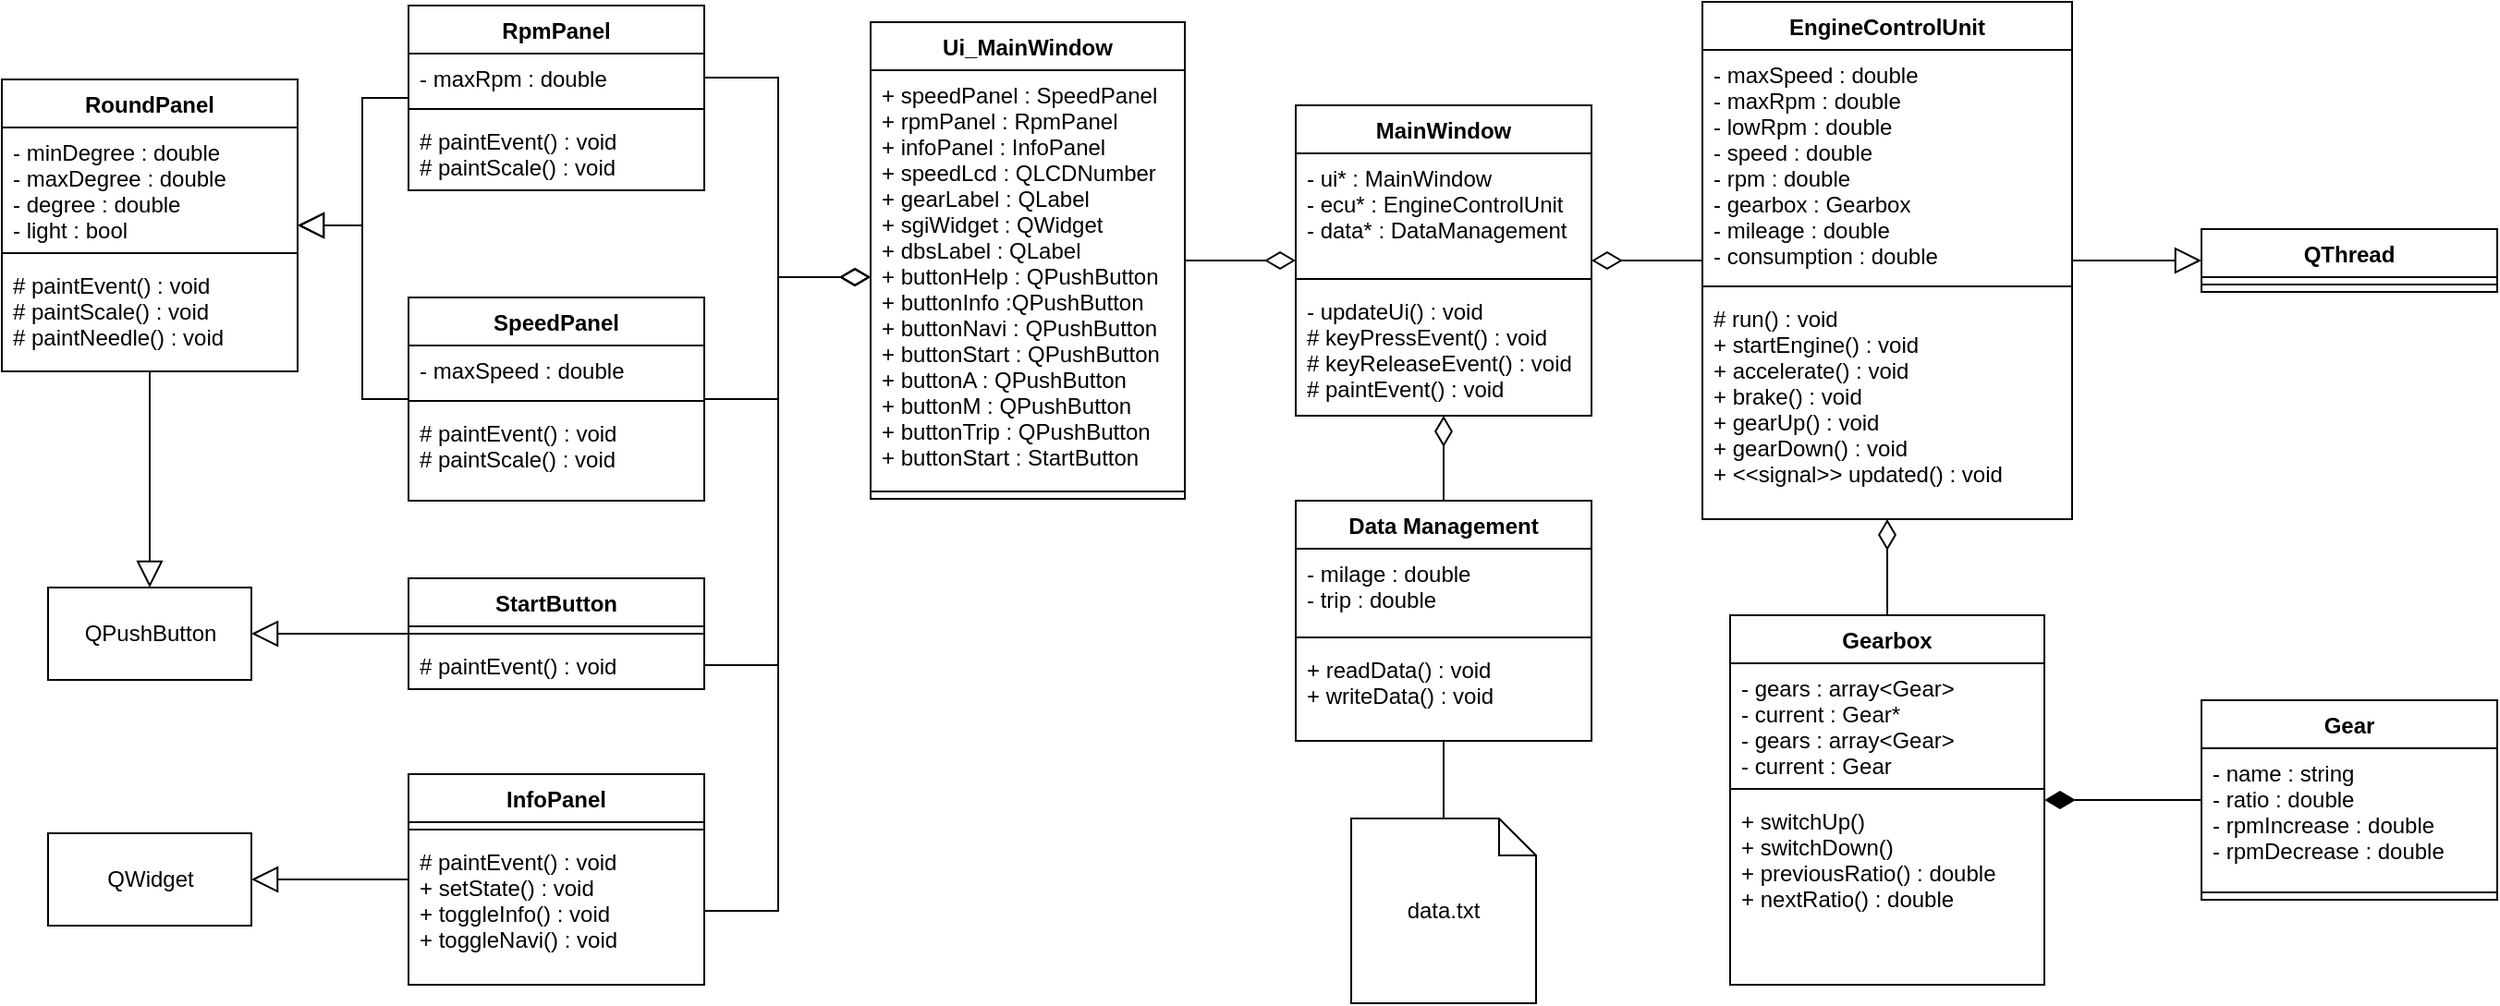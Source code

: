 <mxfile version="14.6.10" type="device"><diagram id="3vPUKMxl0UozYvBiOm-y" name="Page-1"><mxGraphModel dx="1422" dy="733" grid="1" gridSize="10" guides="1" tooltips="1" connect="1" arrows="1" fold="1" page="1" pageScale="1" pageWidth="1800" pageHeight="800" math="0" shadow="0"><root><mxCell id="0"/><mxCell id="1" parent="0"/><mxCell id="7wFkJf_Lnp3BCsqovya8-15" style="edgeStyle=orthogonalEdgeStyle;rounded=0;orthogonalLoop=1;jettySize=auto;html=1;endArrow=block;endFill=0;endSize=12;" edge="1" parent="1" source="v9LxDkt_DjPsTtYSKdHz-2" target="v9LxDkt_DjPsTtYSKdHz-20"><mxGeometry relative="1" as="geometry"/></mxCell><mxCell id="v9LxDkt_DjPsTtYSKdHz-2" value="RoundPanel" style="swimlane;fontStyle=1;align=center;verticalAlign=top;childLayout=stackLayout;horizontal=1;startSize=26;horizontalStack=0;resizeParent=1;resizeParentMax=0;resizeLast=0;collapsible=1;marginBottom=0;" parent="1" vertex="1"><mxGeometry x="190" y="150" width="160" height="158" as="geometry"/></mxCell><mxCell id="v9LxDkt_DjPsTtYSKdHz-3" value="- minDegree : double&#xA;- maxDegree : double&#xA;- degree : double&#xA;- light : bool" style="text;strokeColor=none;fillColor=none;align=left;verticalAlign=top;spacingLeft=4;spacingRight=4;overflow=hidden;rotatable=0;points=[[0,0.5],[1,0.5]];portConstraint=eastwest;" parent="v9LxDkt_DjPsTtYSKdHz-2" vertex="1"><mxGeometry y="26" width="160" height="64" as="geometry"/></mxCell><mxCell id="v9LxDkt_DjPsTtYSKdHz-4" value="" style="line;strokeWidth=1;fillColor=none;align=left;verticalAlign=middle;spacingTop=-1;spacingLeft=3;spacingRight=3;rotatable=0;labelPosition=right;points=[];portConstraint=eastwest;" parent="v9LxDkt_DjPsTtYSKdHz-2" vertex="1"><mxGeometry y="90" width="160" height="8" as="geometry"/></mxCell><mxCell id="v9LxDkt_DjPsTtYSKdHz-5" value="# paintEvent() : void&#xA;# paintScale() : void&#xA;# paintNeedle() : void" style="text;strokeColor=none;fillColor=none;align=left;verticalAlign=top;spacingLeft=4;spacingRight=4;overflow=hidden;rotatable=0;points=[[0,0.5],[1,0.5]];portConstraint=eastwest;" parent="v9LxDkt_DjPsTtYSKdHz-2" vertex="1"><mxGeometry y="98" width="160" height="60" as="geometry"/></mxCell><mxCell id="7wFkJf_Lnp3BCsqovya8-17" style="edgeStyle=orthogonalEdgeStyle;rounded=0;orthogonalLoop=1;jettySize=auto;html=1;endArrow=block;endFill=0;endSize=12;" edge="1" parent="1" source="v9LxDkt_DjPsTtYSKdHz-6" target="v9LxDkt_DjPsTtYSKdHz-2"><mxGeometry relative="1" as="geometry"/></mxCell><mxCell id="v9LxDkt_DjPsTtYSKdHz-6" value="RpmPanel" style="swimlane;fontStyle=1;align=center;verticalAlign=top;childLayout=stackLayout;horizontal=1;startSize=26;horizontalStack=0;resizeParent=1;resizeParentMax=0;resizeLast=0;collapsible=1;marginBottom=0;" parent="1" vertex="1"><mxGeometry x="410" y="110" width="160" height="100" as="geometry"/></mxCell><mxCell id="v9LxDkt_DjPsTtYSKdHz-7" value="- maxRpm : double" style="text;strokeColor=none;fillColor=none;align=left;verticalAlign=top;spacingLeft=4;spacingRight=4;overflow=hidden;rotatable=0;points=[[0,0.5],[1,0.5]];portConstraint=eastwest;" parent="v9LxDkt_DjPsTtYSKdHz-6" vertex="1"><mxGeometry y="26" width="160" height="26" as="geometry"/></mxCell><mxCell id="v9LxDkt_DjPsTtYSKdHz-8" value="" style="line;strokeWidth=1;fillColor=none;align=left;verticalAlign=middle;spacingTop=-1;spacingLeft=3;spacingRight=3;rotatable=0;labelPosition=right;points=[];portConstraint=eastwest;" parent="v9LxDkt_DjPsTtYSKdHz-6" vertex="1"><mxGeometry y="52" width="160" height="8" as="geometry"/></mxCell><mxCell id="v9LxDkt_DjPsTtYSKdHz-9" value="# paintEvent() : void&#xA;# paintScale() : void" style="text;strokeColor=none;fillColor=none;align=left;verticalAlign=top;spacingLeft=4;spacingRight=4;overflow=hidden;rotatable=0;points=[[0,0.5],[1,0.5]];portConstraint=eastwest;" parent="v9LxDkt_DjPsTtYSKdHz-6" vertex="1"><mxGeometry y="60" width="160" height="40" as="geometry"/></mxCell><mxCell id="7wFkJf_Lnp3BCsqovya8-10" style="edgeStyle=orthogonalEdgeStyle;rounded=0;orthogonalLoop=1;jettySize=auto;html=1;endArrow=diamondThin;endFill=0;endSize=14;" edge="1" parent="1" source="v9LxDkt_DjPsTtYSKdHz-10" target="v9LxDkt_DjPsTtYSKdHz-17"><mxGeometry relative="1" as="geometry"/></mxCell><mxCell id="7wFkJf_Lnp3BCsqovya8-18" style="edgeStyle=orthogonalEdgeStyle;rounded=0;orthogonalLoop=1;jettySize=auto;html=1;endArrow=block;endFill=0;endSize=12;" edge="1" parent="1" source="v9LxDkt_DjPsTtYSKdHz-10" target="v9LxDkt_DjPsTtYSKdHz-2"><mxGeometry relative="1" as="geometry"/></mxCell><mxCell id="v9LxDkt_DjPsTtYSKdHz-10" value="SpeedPanel" style="swimlane;fontStyle=1;align=center;verticalAlign=top;childLayout=stackLayout;horizontal=1;startSize=26;horizontalStack=0;resizeParent=1;resizeParentMax=0;resizeLast=0;collapsible=1;marginBottom=0;" parent="1" vertex="1"><mxGeometry x="410" y="268" width="160" height="110" as="geometry"/></mxCell><mxCell id="v9LxDkt_DjPsTtYSKdHz-11" value="- maxSpeed : double" style="text;strokeColor=none;fillColor=none;align=left;verticalAlign=top;spacingLeft=4;spacingRight=4;overflow=hidden;rotatable=0;points=[[0,0.5],[1,0.5]];portConstraint=eastwest;" parent="v9LxDkt_DjPsTtYSKdHz-10" vertex="1"><mxGeometry y="26" width="160" height="26" as="geometry"/></mxCell><mxCell id="v9LxDkt_DjPsTtYSKdHz-12" value="" style="line;strokeWidth=1;fillColor=none;align=left;verticalAlign=middle;spacingTop=-1;spacingLeft=3;spacingRight=3;rotatable=0;labelPosition=right;points=[];portConstraint=eastwest;" parent="v9LxDkt_DjPsTtYSKdHz-10" vertex="1"><mxGeometry y="52" width="160" height="8" as="geometry"/></mxCell><mxCell id="v9LxDkt_DjPsTtYSKdHz-13" value="# paintEvent() : void&#xA;# paintScale() : void" style="text;strokeColor=none;fillColor=none;align=left;verticalAlign=top;spacingLeft=4;spacingRight=4;overflow=hidden;rotatable=0;points=[[0,0.5],[1,0.5]];portConstraint=eastwest;" parent="v9LxDkt_DjPsTtYSKdHz-10" vertex="1"><mxGeometry y="60" width="160" height="50" as="geometry"/></mxCell><mxCell id="7wFkJf_Lnp3BCsqovya8-25" style="edgeStyle=orthogonalEdgeStyle;rounded=0;orthogonalLoop=1;jettySize=auto;html=1;endArrow=diamondThin;endFill=0;endSize=14;" edge="1" parent="1" source="v9LxDkt_DjPsTtYSKdHz-16" target="v9LxDkt_DjPsTtYSKdHz-38"><mxGeometry relative="1" as="geometry"/></mxCell><mxCell id="v9LxDkt_DjPsTtYSKdHz-16" value="Ui_MainWindow" style="swimlane;fontStyle=1;align=center;verticalAlign=top;childLayout=stackLayout;horizontal=1;startSize=26;horizontalStack=0;resizeParent=1;resizeParentMax=0;resizeLast=0;collapsible=1;marginBottom=0;" parent="1" vertex="1"><mxGeometry x="660" y="119" width="170" height="258" as="geometry"/></mxCell><mxCell id="v9LxDkt_DjPsTtYSKdHz-17" value="+ speedPanel : SpeedPanel&#xA;+ rpmPanel : RpmPanel&#xA;+ infoPanel : InfoPanel&#xA;+ speedLcd : QLCDNumber&#xA;+ gearLabel : QLabel&#xA;+ sgiWidget : QWidget&#xA;+ dbsLabel : QLabel&#xA;+ buttonHelp : QPushButton&#xA;+ buttonInfo :QPushButton&#xA;+ buttonNavi : QPushButton&#xA;+ buttonStart : QPushButton&#xA;+ buttonA : QPushButton&#xA;+ buttonM : QPushButton&#xA;+ buttonTrip : QPushButton&#xA;+ buttonStart : StartButton" style="text;strokeColor=none;fillColor=none;align=left;verticalAlign=top;spacingLeft=4;spacingRight=4;overflow=hidden;rotatable=0;points=[[0,0.5],[1,0.5]];portConstraint=eastwest;" parent="v9LxDkt_DjPsTtYSKdHz-16" vertex="1"><mxGeometry y="26" width="170" height="224" as="geometry"/></mxCell><mxCell id="v9LxDkt_DjPsTtYSKdHz-18" value="" style="line;strokeWidth=1;fillColor=none;align=left;verticalAlign=middle;spacingTop=-1;spacingLeft=3;spacingRight=3;rotatable=0;labelPosition=right;points=[];portConstraint=eastwest;" parent="v9LxDkt_DjPsTtYSKdHz-16" vertex="1"><mxGeometry y="250" width="170" height="8" as="geometry"/></mxCell><mxCell id="v9LxDkt_DjPsTtYSKdHz-20" value="QPushButton" style="html=1;" parent="1" vertex="1"><mxGeometry x="215" y="425" width="110" height="50" as="geometry"/></mxCell><mxCell id="7wFkJf_Lnp3BCsqovya8-14" style="edgeStyle=orthogonalEdgeStyle;rounded=0;orthogonalLoop=1;jettySize=auto;html=1;endArrow=block;endFill=0;endSize=12;" edge="1" parent="1" source="v9LxDkt_DjPsTtYSKdHz-24" target="v9LxDkt_DjPsTtYSKdHz-20"><mxGeometry relative="1" as="geometry"/></mxCell><mxCell id="v9LxDkt_DjPsTtYSKdHz-24" value="StartButton" style="swimlane;fontStyle=1;align=center;verticalAlign=top;childLayout=stackLayout;horizontal=1;startSize=26;horizontalStack=0;resizeParent=1;resizeParentMax=0;resizeLast=0;collapsible=1;marginBottom=0;" parent="1" vertex="1"><mxGeometry x="410" y="420" width="160" height="60" as="geometry"/></mxCell><mxCell id="v9LxDkt_DjPsTtYSKdHz-26" value="" style="line;strokeWidth=1;fillColor=none;align=left;verticalAlign=middle;spacingTop=-1;spacingLeft=3;spacingRight=3;rotatable=0;labelPosition=right;points=[];portConstraint=eastwest;" parent="v9LxDkt_DjPsTtYSKdHz-24" vertex="1"><mxGeometry y="26" width="160" height="8" as="geometry"/></mxCell><mxCell id="v9LxDkt_DjPsTtYSKdHz-27" value="# paintEvent() : void" style="text;strokeColor=none;fillColor=none;align=left;verticalAlign=top;spacingLeft=4;spacingRight=4;overflow=hidden;rotatable=0;points=[[0,0.5],[1,0.5]];portConstraint=eastwest;" parent="v9LxDkt_DjPsTtYSKdHz-24" vertex="1"><mxGeometry y="34" width="160" height="26" as="geometry"/></mxCell><mxCell id="v9LxDkt_DjPsTtYSKdHz-31" value="QWidget" style="html=1;" parent="1" vertex="1"><mxGeometry x="215" y="558" width="110" height="50" as="geometry"/></mxCell><mxCell id="7wFkJf_Lnp3BCsqovya8-16" style="edgeStyle=orthogonalEdgeStyle;rounded=0;orthogonalLoop=1;jettySize=auto;html=1;endArrow=block;endFill=0;endSize=12;" edge="1" parent="1" source="v9LxDkt_DjPsTtYSKdHz-32" target="v9LxDkt_DjPsTtYSKdHz-31"><mxGeometry relative="1" as="geometry"/></mxCell><mxCell id="v9LxDkt_DjPsTtYSKdHz-32" value="InfoPanel" style="swimlane;fontStyle=1;align=center;verticalAlign=top;childLayout=stackLayout;horizontal=1;startSize=26;horizontalStack=0;resizeParent=1;resizeParentMax=0;resizeLast=0;collapsible=1;marginBottom=0;" parent="1" vertex="1"><mxGeometry x="410" y="526" width="160" height="114" as="geometry"/></mxCell><mxCell id="v9LxDkt_DjPsTtYSKdHz-34" value="" style="line;strokeWidth=1;fillColor=none;align=left;verticalAlign=middle;spacingTop=-1;spacingLeft=3;spacingRight=3;rotatable=0;labelPosition=right;points=[];portConstraint=eastwest;" parent="v9LxDkt_DjPsTtYSKdHz-32" vertex="1"><mxGeometry y="26" width="160" height="8" as="geometry"/></mxCell><mxCell id="v9LxDkt_DjPsTtYSKdHz-35" value="# paintEvent() : void&#xA;+ setState() : void&#xA;+ toggleInfo() : void&#xA;+ toggleNavi() : void" style="text;strokeColor=none;fillColor=none;align=left;verticalAlign=top;spacingLeft=4;spacingRight=4;overflow=hidden;rotatable=0;points=[[0,0.5],[1,0.5]];portConstraint=eastwest;" parent="v9LxDkt_DjPsTtYSKdHz-32" vertex="1"><mxGeometry y="34" width="160" height="80" as="geometry"/></mxCell><mxCell id="v9LxDkt_DjPsTtYSKdHz-38" value="MainWindow" style="swimlane;fontStyle=1;align=center;verticalAlign=top;childLayout=stackLayout;horizontal=1;startSize=26;horizontalStack=0;resizeParent=1;resizeParentMax=0;resizeLast=0;collapsible=1;marginBottom=0;" parent="1" vertex="1"><mxGeometry x="890" y="164" width="160" height="168" as="geometry"/></mxCell><mxCell id="v9LxDkt_DjPsTtYSKdHz-39" value="- ui* : MainWindow&#xA;- ecu* : EngineControlUnit&#xA;- data* : DataManagement&#xA;" style="text;strokeColor=none;fillColor=none;align=left;verticalAlign=top;spacingLeft=4;spacingRight=4;overflow=hidden;rotatable=0;points=[[0,0.5],[1,0.5]];portConstraint=eastwest;" parent="v9LxDkt_DjPsTtYSKdHz-38" vertex="1"><mxGeometry y="26" width="160" height="64" as="geometry"/></mxCell><mxCell id="v9LxDkt_DjPsTtYSKdHz-40" value="" style="line;strokeWidth=1;fillColor=none;align=left;verticalAlign=middle;spacingTop=-1;spacingLeft=3;spacingRight=3;rotatable=0;labelPosition=right;points=[];portConstraint=eastwest;" parent="v9LxDkt_DjPsTtYSKdHz-38" vertex="1"><mxGeometry y="90" width="160" height="8" as="geometry"/></mxCell><mxCell id="v9LxDkt_DjPsTtYSKdHz-41" value="- updateUi() : void&#xA;# keyPressEvent() : void&#xA;# keyReleaseEvent() : void&#xA;# paintEvent() : void" style="text;strokeColor=none;fillColor=none;align=left;verticalAlign=top;spacingLeft=4;spacingRight=4;overflow=hidden;rotatable=0;points=[[0,0.5],[1,0.5]];portConstraint=eastwest;" parent="v9LxDkt_DjPsTtYSKdHz-38" vertex="1"><mxGeometry y="98" width="160" height="70" as="geometry"/></mxCell><mxCell id="7wFkJf_Lnp3BCsqovya8-23" style="edgeStyle=orthogonalEdgeStyle;rounded=0;orthogonalLoop=1;jettySize=auto;html=1;endArrow=diamondThin;endFill=0;endSize=14;" edge="1" parent="1" source="v9LxDkt_DjPsTtYSKdHz-43" target="v9LxDkt_DjPsTtYSKdHz-38"><mxGeometry relative="1" as="geometry"/></mxCell><mxCell id="v9LxDkt_DjPsTtYSKdHz-43" value="Data Management" style="swimlane;fontStyle=1;align=center;verticalAlign=top;childLayout=stackLayout;horizontal=1;startSize=26;horizontalStack=0;resizeParent=1;resizeParentMax=0;resizeLast=0;collapsible=1;marginBottom=0;" parent="1" vertex="1"><mxGeometry x="890" y="378" width="160" height="130" as="geometry"/></mxCell><mxCell id="v9LxDkt_DjPsTtYSKdHz-44" value="- milage : double&#xA;- trip : double" style="text;strokeColor=none;fillColor=none;align=left;verticalAlign=top;spacingLeft=4;spacingRight=4;overflow=hidden;rotatable=0;points=[[0,0.5],[1,0.5]];portConstraint=eastwest;" parent="v9LxDkt_DjPsTtYSKdHz-43" vertex="1"><mxGeometry y="26" width="160" height="44" as="geometry"/></mxCell><mxCell id="v9LxDkt_DjPsTtYSKdHz-45" value="" style="line;strokeWidth=1;fillColor=none;align=left;verticalAlign=middle;spacingTop=-1;spacingLeft=3;spacingRight=3;rotatable=0;labelPosition=right;points=[];portConstraint=eastwest;" parent="v9LxDkt_DjPsTtYSKdHz-43" vertex="1"><mxGeometry y="70" width="160" height="8" as="geometry"/></mxCell><mxCell id="v9LxDkt_DjPsTtYSKdHz-46" value="+ readData() : void&#xA;+ writeData() : void" style="text;strokeColor=none;fillColor=none;align=left;verticalAlign=top;spacingLeft=4;spacingRight=4;overflow=hidden;rotatable=0;points=[[0,0.5],[1,0.5]];portConstraint=eastwest;" parent="v9LxDkt_DjPsTtYSKdHz-43" vertex="1"><mxGeometry y="78" width="160" height="52" as="geometry"/></mxCell><mxCell id="v9LxDkt_DjPsTtYSKdHz-48" value="data.txt" style="shape=note;size=20;whiteSpace=wrap;html=1;" parent="1" vertex="1"><mxGeometry x="920" y="550" width="100" height="100" as="geometry"/></mxCell><mxCell id="v9LxDkt_DjPsTtYSKdHz-49" value="" style="endArrow=none;endFill=0;endSize=12;html=1;rounded=0;exitX=0.5;exitY=0;exitDx=0;exitDy=0;exitPerimeter=0;" parent="1" source="v9LxDkt_DjPsTtYSKdHz-48" target="v9LxDkt_DjPsTtYSKdHz-46" edge="1"><mxGeometry width="160" relative="1" as="geometry"><mxPoint x="1020" y="548" as="sourcePoint"/><mxPoint x="1180" y="548" as="targetPoint"/></mxGeometry></mxCell><mxCell id="7wFkJf_Lnp3BCsqovya8-3" style="edgeStyle=orthogonalEdgeStyle;rounded=0;orthogonalLoop=1;jettySize=auto;html=1;endArrow=block;endFill=0;endSize=12;" edge="1" parent="1" source="v9LxDkt_DjPsTtYSKdHz-50" target="v9LxDkt_DjPsTtYSKdHz-65"><mxGeometry relative="1" as="geometry"/></mxCell><mxCell id="7wFkJf_Lnp3BCsqovya8-21" style="edgeStyle=orthogonalEdgeStyle;rounded=0;orthogonalLoop=1;jettySize=auto;html=1;endArrow=diamondThin;endFill=0;endSize=14;" edge="1" parent="1" source="v9LxDkt_DjPsTtYSKdHz-50" target="v9LxDkt_DjPsTtYSKdHz-38"><mxGeometry relative="1" as="geometry"/></mxCell><mxCell id="v9LxDkt_DjPsTtYSKdHz-50" value="EngineControlUnit" style="swimlane;fontStyle=1;align=center;verticalAlign=top;childLayout=stackLayout;horizontal=1;startSize=26;horizontalStack=0;resizeParent=1;resizeParentMax=0;resizeLast=0;collapsible=1;marginBottom=0;" parent="1" vertex="1"><mxGeometry x="1110" y="108" width="200" height="280" as="geometry"/></mxCell><mxCell id="v9LxDkt_DjPsTtYSKdHz-51" value="- maxSpeed : double&#xA;- maxRpm : double&#xA;- lowRpm : double&#xA;- speed : double&#xA;- rpm : double&#xA;- gearbox : Gearbox&#xA;- mileage : double&#xA;- consumption : double" style="text;strokeColor=none;fillColor=none;align=left;verticalAlign=top;spacingLeft=4;spacingRight=4;overflow=hidden;rotatable=0;points=[[0,0.5],[1,0.5]];portConstraint=eastwest;" parent="v9LxDkt_DjPsTtYSKdHz-50" vertex="1"><mxGeometry y="26" width="200" height="124" as="geometry"/></mxCell><mxCell id="v9LxDkt_DjPsTtYSKdHz-52" value="" style="line;strokeWidth=1;fillColor=none;align=left;verticalAlign=middle;spacingTop=-1;spacingLeft=3;spacingRight=3;rotatable=0;labelPosition=right;points=[];portConstraint=eastwest;" parent="v9LxDkt_DjPsTtYSKdHz-50" vertex="1"><mxGeometry y="150" width="200" height="8" as="geometry"/></mxCell><mxCell id="v9LxDkt_DjPsTtYSKdHz-53" value="# run() : void&#xA;+ startEngine() : void&#xA;+ accelerate() : void&#xA;+ brake() : void&#xA;+ gearUp() : void&#xA;+ gearDown() : void&#xA;+ &lt;&lt;signal&gt;&gt; updated() : void" style="text;strokeColor=none;fillColor=none;align=left;verticalAlign=top;spacingLeft=4;spacingRight=4;overflow=hidden;rotatable=0;points=[[0,0.5],[1,0.5]];portConstraint=eastwest;" parent="v9LxDkt_DjPsTtYSKdHz-50" vertex="1"><mxGeometry y="158" width="200" height="122" as="geometry"/></mxCell><mxCell id="7wFkJf_Lnp3BCsqovya8-24" style="edgeStyle=orthogonalEdgeStyle;rounded=0;orthogonalLoop=1;jettySize=auto;html=1;endArrow=diamondThin;endFill=0;endSize=14;" edge="1" parent="1" source="v9LxDkt_DjPsTtYSKdHz-55" target="v9LxDkt_DjPsTtYSKdHz-50"><mxGeometry relative="1" as="geometry"/></mxCell><mxCell id="v9LxDkt_DjPsTtYSKdHz-55" value="Gearbox" style="swimlane;fontStyle=1;align=center;verticalAlign=top;childLayout=stackLayout;horizontal=1;startSize=26;horizontalStack=0;resizeParent=1;resizeParentMax=0;resizeLast=0;collapsible=1;marginBottom=0;rotation=0;" parent="1" vertex="1"><mxGeometry x="1125" y="440" width="170" height="200" as="geometry"/></mxCell><mxCell id="v9LxDkt_DjPsTtYSKdHz-56" value="- gears : array&lt;Gear&gt;&#xA;- current : Gear*&#xA;- gears : array&lt;Gear&gt;&#xA;- current : Gear" style="text;strokeColor=none;fillColor=none;align=left;verticalAlign=top;spacingLeft=4;spacingRight=4;overflow=hidden;rotatable=0;points=[[0,0.5],[1,0.5]];portConstraint=eastwest;rotation=0;" parent="v9LxDkt_DjPsTtYSKdHz-55" vertex="1"><mxGeometry y="26" width="170" height="64" as="geometry"/></mxCell><mxCell id="v9LxDkt_DjPsTtYSKdHz-57" value="" style="line;strokeWidth=1;fillColor=none;align=left;verticalAlign=middle;spacingTop=-1;spacingLeft=3;spacingRight=3;rotatable=0;labelPosition=right;points=[];portConstraint=eastwest;rotation=0;" parent="v9LxDkt_DjPsTtYSKdHz-55" vertex="1"><mxGeometry y="90" width="170" height="8" as="geometry"/></mxCell><mxCell id="v9LxDkt_DjPsTtYSKdHz-58" value="+ switchUp()&#xA;+ switchDown()&#xA;+ previousRatio() : double&#xA;+ nextRatio() : double" style="text;strokeColor=none;fillColor=none;align=left;verticalAlign=top;spacingLeft=4;spacingRight=4;overflow=hidden;rotatable=0;points=[[0,0.5],[1,0.5]];portConstraint=eastwest;rotation=0;" parent="v9LxDkt_DjPsTtYSKdHz-55" vertex="1"><mxGeometry y="98" width="170" height="102" as="geometry"/></mxCell><mxCell id="7wFkJf_Lnp3BCsqovya8-22" style="edgeStyle=orthogonalEdgeStyle;rounded=0;orthogonalLoop=1;jettySize=auto;html=1;endArrow=diamondThin;endFill=1;endSize=14;" edge="1" parent="1" source="v9LxDkt_DjPsTtYSKdHz-60" target="v9LxDkt_DjPsTtYSKdHz-55"><mxGeometry relative="1" as="geometry"/></mxCell><mxCell id="v9LxDkt_DjPsTtYSKdHz-60" value="Gear" style="swimlane;fontStyle=1;align=center;verticalAlign=top;childLayout=stackLayout;horizontal=1;startSize=26;horizontalStack=0;resizeParent=1;resizeParentMax=0;resizeLast=0;collapsible=1;marginBottom=0;" parent="1" vertex="1"><mxGeometry x="1380" y="486" width="160" height="108" as="geometry"/></mxCell><mxCell id="v9LxDkt_DjPsTtYSKdHz-61" value="- name : string&#xA;- ratio : double&#xA;- rpmIncrease : double&#xA;- rpmDecrease : double" style="text;strokeColor=none;fillColor=none;align=left;verticalAlign=top;spacingLeft=4;spacingRight=4;overflow=hidden;rotatable=0;points=[[0,0.5],[1,0.5]];portConstraint=eastwest;" parent="v9LxDkt_DjPsTtYSKdHz-60" vertex="1"><mxGeometry y="26" width="160" height="74" as="geometry"/></mxCell><mxCell id="v9LxDkt_DjPsTtYSKdHz-62" value="" style="line;strokeWidth=1;fillColor=none;align=left;verticalAlign=middle;spacingTop=-1;spacingLeft=3;spacingRight=3;rotatable=0;labelPosition=right;points=[];portConstraint=eastwest;" parent="v9LxDkt_DjPsTtYSKdHz-60" vertex="1"><mxGeometry y="100" width="160" height="8" as="geometry"/></mxCell><mxCell id="v9LxDkt_DjPsTtYSKdHz-65" value="QThread" style="swimlane;fontStyle=1;align=center;verticalAlign=top;childLayout=stackLayout;horizontal=1;startSize=26;horizontalStack=0;resizeParent=1;resizeParentMax=0;resizeLast=0;collapsible=1;marginBottom=0;" parent="1" vertex="1"><mxGeometry x="1380" y="231" width="160" height="34" as="geometry"/></mxCell><mxCell id="v9LxDkt_DjPsTtYSKdHz-67" value="" style="line;strokeWidth=1;fillColor=none;align=left;verticalAlign=middle;spacingTop=-1;spacingLeft=3;spacingRight=3;rotatable=0;labelPosition=right;points=[];portConstraint=eastwest;" parent="v9LxDkt_DjPsTtYSKdHz-65" vertex="1"><mxGeometry y="26" width="160" height="8" as="geometry"/></mxCell><mxCell id="7wFkJf_Lnp3BCsqovya8-9" style="edgeStyle=orthogonalEdgeStyle;rounded=0;orthogonalLoop=1;jettySize=auto;html=1;endArrow=diamondThin;endFill=0;endSize=14;" edge="1" parent="1" source="v9LxDkt_DjPsTtYSKdHz-7" target="v9LxDkt_DjPsTtYSKdHz-17"><mxGeometry relative="1" as="geometry"/></mxCell><mxCell id="7wFkJf_Lnp3BCsqovya8-11" style="edgeStyle=orthogonalEdgeStyle;rounded=0;orthogonalLoop=1;jettySize=auto;html=1;endArrow=diamondThin;endFill=0;endSize=14;" edge="1" parent="1" source="v9LxDkt_DjPsTtYSKdHz-27" target="v9LxDkt_DjPsTtYSKdHz-17"><mxGeometry relative="1" as="geometry"/></mxCell><mxCell id="7wFkJf_Lnp3BCsqovya8-12" style="edgeStyle=orthogonalEdgeStyle;rounded=0;orthogonalLoop=1;jettySize=auto;html=1;endArrow=diamondThin;endFill=0;endSize=14;" edge="1" parent="1" source="v9LxDkt_DjPsTtYSKdHz-35" target="v9LxDkt_DjPsTtYSKdHz-17"><mxGeometry relative="1" as="geometry"/></mxCell></root></mxGraphModel></diagram></mxfile>